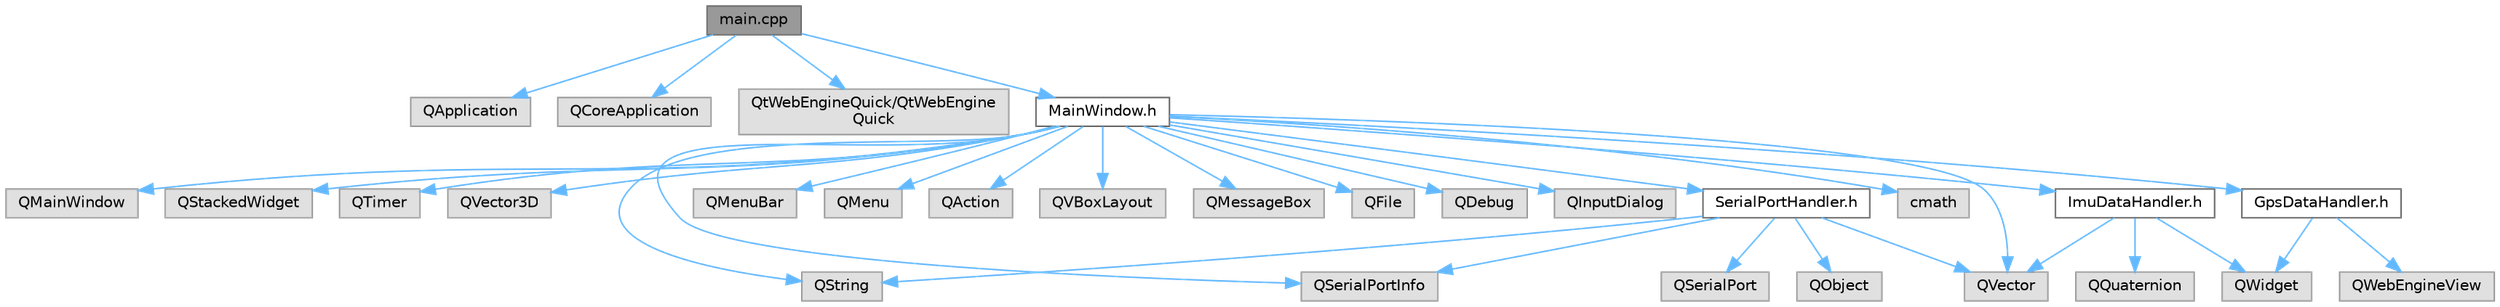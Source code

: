 digraph "main.cpp"
{
 // LATEX_PDF_SIZE
  bgcolor="transparent";
  edge [fontname=Helvetica,fontsize=10,labelfontname=Helvetica,labelfontsize=10];
  node [fontname=Helvetica,fontsize=10,shape=box,height=0.2,width=0.4];
  Node1 [id="Node000001",label="main.cpp",height=0.2,width=0.4,color="gray40", fillcolor="grey60", style="filled", fontcolor="black",tooltip=" "];
  Node1 -> Node2 [id="edge34_Node000001_Node000002",color="steelblue1",style="solid",tooltip=" "];
  Node2 [id="Node000002",label="QApplication",height=0.2,width=0.4,color="grey60", fillcolor="#E0E0E0", style="filled",tooltip=" "];
  Node1 -> Node3 [id="edge35_Node000001_Node000003",color="steelblue1",style="solid",tooltip=" "];
  Node3 [id="Node000003",label="QCoreApplication",height=0.2,width=0.4,color="grey60", fillcolor="#E0E0E0", style="filled",tooltip=" "];
  Node1 -> Node4 [id="edge36_Node000001_Node000004",color="steelblue1",style="solid",tooltip=" "];
  Node4 [id="Node000004",label="QtWebEngineQuick/QtWebEngine\lQuick",height=0.2,width=0.4,color="grey60", fillcolor="#E0E0E0", style="filled",tooltip=" "];
  Node1 -> Node5 [id="edge37_Node000001_Node000005",color="steelblue1",style="solid",tooltip=" "];
  Node5 [id="Node000005",label="MainWindow.h",height=0.2,width=0.4,color="grey40", fillcolor="white", style="filled",URL="$da/d9c/MainWindow_8h.html",tooltip=" "];
  Node5 -> Node6 [id="edge38_Node000005_Node000006",color="steelblue1",style="solid",tooltip=" "];
  Node6 [id="Node000006",label="QMainWindow",height=0.2,width=0.4,color="grey60", fillcolor="#E0E0E0", style="filled",tooltip=" "];
  Node5 -> Node7 [id="edge39_Node000005_Node000007",color="steelblue1",style="solid",tooltip=" "];
  Node7 [id="Node000007",label="QStackedWidget",height=0.2,width=0.4,color="grey60", fillcolor="#E0E0E0", style="filled",tooltip=" "];
  Node5 -> Node8 [id="edge40_Node000005_Node000008",color="steelblue1",style="solid",tooltip=" "];
  Node8 [id="Node000008",label="QTimer",height=0.2,width=0.4,color="grey60", fillcolor="#E0E0E0", style="filled",tooltip=" "];
  Node5 -> Node9 [id="edge41_Node000005_Node000009",color="steelblue1",style="solid",tooltip=" "];
  Node9 [id="Node000009",label="QVector3D",height=0.2,width=0.4,color="grey60", fillcolor="#E0E0E0", style="filled",tooltip=" "];
  Node5 -> Node10 [id="edge42_Node000005_Node000010",color="steelblue1",style="solid",tooltip=" "];
  Node10 [id="Node000010",label="QString",height=0.2,width=0.4,color="grey60", fillcolor="#E0E0E0", style="filled",tooltip=" "];
  Node5 -> Node11 [id="edge43_Node000005_Node000011",color="steelblue1",style="solid",tooltip=" "];
  Node11 [id="Node000011",label="QVector",height=0.2,width=0.4,color="grey60", fillcolor="#E0E0E0", style="filled",tooltip=" "];
  Node5 -> Node12 [id="edge44_Node000005_Node000012",color="steelblue1",style="solid",tooltip=" "];
  Node12 [id="Node000012",label="QMenuBar",height=0.2,width=0.4,color="grey60", fillcolor="#E0E0E0", style="filled",tooltip=" "];
  Node5 -> Node13 [id="edge45_Node000005_Node000013",color="steelblue1",style="solid",tooltip=" "];
  Node13 [id="Node000013",label="QMenu",height=0.2,width=0.4,color="grey60", fillcolor="#E0E0E0", style="filled",tooltip=" "];
  Node5 -> Node14 [id="edge46_Node000005_Node000014",color="steelblue1",style="solid",tooltip=" "];
  Node14 [id="Node000014",label="QAction",height=0.2,width=0.4,color="grey60", fillcolor="#E0E0E0", style="filled",tooltip=" "];
  Node5 -> Node15 [id="edge47_Node000005_Node000015",color="steelblue1",style="solid",tooltip=" "];
  Node15 [id="Node000015",label="QVBoxLayout",height=0.2,width=0.4,color="grey60", fillcolor="#E0E0E0", style="filled",tooltip=" "];
  Node5 -> Node16 [id="edge48_Node000005_Node000016",color="steelblue1",style="solid",tooltip=" "];
  Node16 [id="Node000016",label="QMessageBox",height=0.2,width=0.4,color="grey60", fillcolor="#E0E0E0", style="filled",tooltip=" "];
  Node5 -> Node17 [id="edge49_Node000005_Node000017",color="steelblue1",style="solid",tooltip=" "];
  Node17 [id="Node000017",label="QFile",height=0.2,width=0.4,color="grey60", fillcolor="#E0E0E0", style="filled",tooltip=" "];
  Node5 -> Node18 [id="edge50_Node000005_Node000018",color="steelblue1",style="solid",tooltip=" "];
  Node18 [id="Node000018",label="QDebug",height=0.2,width=0.4,color="grey60", fillcolor="#E0E0E0", style="filled",tooltip=" "];
  Node5 -> Node19 [id="edge51_Node000005_Node000019",color="steelblue1",style="solid",tooltip=" "];
  Node19 [id="Node000019",label="QInputDialog",height=0.2,width=0.4,color="grey60", fillcolor="#E0E0E0", style="filled",tooltip=" "];
  Node5 -> Node20 [id="edge52_Node000005_Node000020",color="steelblue1",style="solid",tooltip=" "];
  Node20 [id="Node000020",label="QSerialPortInfo",height=0.2,width=0.4,color="grey60", fillcolor="#E0E0E0", style="filled",tooltip=" "];
  Node5 -> Node21 [id="edge53_Node000005_Node000021",color="steelblue1",style="solid",tooltip=" "];
  Node21 [id="Node000021",label="cmath",height=0.2,width=0.4,color="grey60", fillcolor="#E0E0E0", style="filled",tooltip=" "];
  Node5 -> Node22 [id="edge54_Node000005_Node000022",color="steelblue1",style="solid",tooltip=" "];
  Node22 [id="Node000022",label="ImuDataHandler.h",height=0.2,width=0.4,color="grey40", fillcolor="white", style="filled",URL="$db/d51/ImuDataHandler_8h.html",tooltip=" "];
  Node22 -> Node23 [id="edge55_Node000022_Node000023",color="steelblue1",style="solid",tooltip=" "];
  Node23 [id="Node000023",label="QWidget",height=0.2,width=0.4,color="grey60", fillcolor="#E0E0E0", style="filled",tooltip=" "];
  Node22 -> Node11 [id="edge56_Node000022_Node000011",color="steelblue1",style="solid",tooltip=" "];
  Node22 -> Node24 [id="edge57_Node000022_Node000024",color="steelblue1",style="solid",tooltip=" "];
  Node24 [id="Node000024",label="QQuaternion",height=0.2,width=0.4,color="grey60", fillcolor="#E0E0E0", style="filled",tooltip=" "];
  Node5 -> Node25 [id="edge58_Node000005_Node000025",color="steelblue1",style="solid",tooltip=" "];
  Node25 [id="Node000025",label="GpsDataHandler.h",height=0.2,width=0.4,color="grey40", fillcolor="white", style="filled",URL="$d7/d59/GpsDataHandler_8h.html",tooltip=" "];
  Node25 -> Node23 [id="edge59_Node000025_Node000023",color="steelblue1",style="solid",tooltip=" "];
  Node25 -> Node26 [id="edge60_Node000025_Node000026",color="steelblue1",style="solid",tooltip=" "];
  Node26 [id="Node000026",label="QWebEngineView",height=0.2,width=0.4,color="grey60", fillcolor="#E0E0E0", style="filled",tooltip=" "];
  Node5 -> Node27 [id="edge61_Node000005_Node000027",color="steelblue1",style="solid",tooltip=" "];
  Node27 [id="Node000027",label="SerialPortHandler.h",height=0.2,width=0.4,color="grey40", fillcolor="white", style="filled",URL="$d9/d6a/SerialPortHandler_8h.html",tooltip=" "];
  Node27 -> Node28 [id="edge62_Node000027_Node000028",color="steelblue1",style="solid",tooltip=" "];
  Node28 [id="Node000028",label="QObject",height=0.2,width=0.4,color="grey60", fillcolor="#E0E0E0", style="filled",tooltip=" "];
  Node27 -> Node29 [id="edge63_Node000027_Node000029",color="steelblue1",style="solid",tooltip=" "];
  Node29 [id="Node000029",label="QSerialPort",height=0.2,width=0.4,color="grey60", fillcolor="#E0E0E0", style="filled",tooltip=" "];
  Node27 -> Node20 [id="edge64_Node000027_Node000020",color="steelblue1",style="solid",tooltip=" "];
  Node27 -> Node11 [id="edge65_Node000027_Node000011",color="steelblue1",style="solid",tooltip=" "];
  Node27 -> Node10 [id="edge66_Node000027_Node000010",color="steelblue1",style="solid",tooltip=" "];
}
